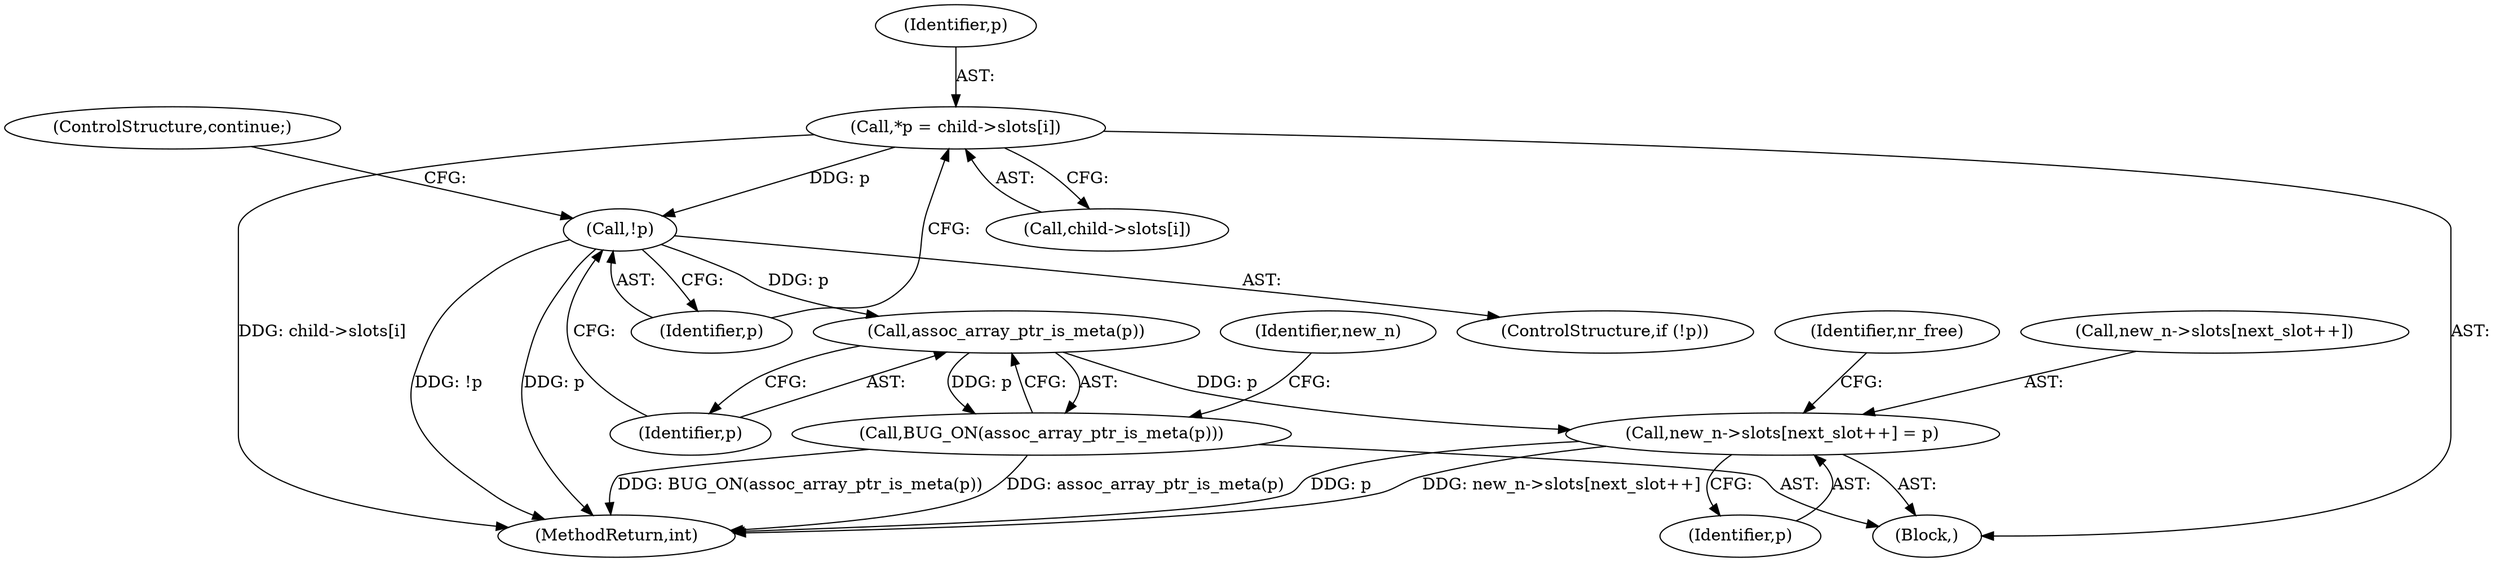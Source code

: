 digraph "0_linux_95389b08d93d5c06ec63ab49bd732b0069b7c35e@array" {
"1000523" [label="(Call,*p = child->slots[i])"];
"1000531" [label="(Call,!p)"];
"1000535" [label="(Call,assoc_array_ptr_is_meta(p))"];
"1000534" [label="(Call,BUG_ON(assoc_array_ptr_is_meta(p)))"];
"1000549" [label="(Call,new_n->slots[next_slot++] = p)"];
"1000525" [label="(Call,child->slots[i])"];
"1000530" [label="(ControlStructure,if (!p))"];
"1000536" [label="(Identifier,p)"];
"1000556" [label="(Identifier,p)"];
"1000558" [label="(Identifier,nr_free)"];
"1000878" [label="(MethodReturn,int)"];
"1000532" [label="(Identifier,p)"];
"1000549" [label="(Call,new_n->slots[next_slot++] = p)"];
"1000534" [label="(Call,BUG_ON(assoc_array_ptr_is_meta(p)))"];
"1000521" [label="(Block,)"];
"1000523" [label="(Call,*p = child->slots[i])"];
"1000535" [label="(Call,assoc_array_ptr_is_meta(p))"];
"1000524" [label="(Identifier,p)"];
"1000540" [label="(Identifier,new_n)"];
"1000531" [label="(Call,!p)"];
"1000550" [label="(Call,new_n->slots[next_slot++])"];
"1000533" [label="(ControlStructure,continue;)"];
"1000523" -> "1000521"  [label="AST: "];
"1000523" -> "1000525"  [label="CFG: "];
"1000524" -> "1000523"  [label="AST: "];
"1000525" -> "1000523"  [label="AST: "];
"1000532" -> "1000523"  [label="CFG: "];
"1000523" -> "1000878"  [label="DDG: child->slots[i]"];
"1000523" -> "1000531"  [label="DDG: p"];
"1000531" -> "1000530"  [label="AST: "];
"1000531" -> "1000532"  [label="CFG: "];
"1000532" -> "1000531"  [label="AST: "];
"1000533" -> "1000531"  [label="CFG: "];
"1000536" -> "1000531"  [label="CFG: "];
"1000531" -> "1000878"  [label="DDG: !p"];
"1000531" -> "1000878"  [label="DDG: p"];
"1000531" -> "1000535"  [label="DDG: p"];
"1000535" -> "1000534"  [label="AST: "];
"1000535" -> "1000536"  [label="CFG: "];
"1000536" -> "1000535"  [label="AST: "];
"1000534" -> "1000535"  [label="CFG: "];
"1000535" -> "1000534"  [label="DDG: p"];
"1000535" -> "1000549"  [label="DDG: p"];
"1000534" -> "1000521"  [label="AST: "];
"1000540" -> "1000534"  [label="CFG: "];
"1000534" -> "1000878"  [label="DDG: BUG_ON(assoc_array_ptr_is_meta(p))"];
"1000534" -> "1000878"  [label="DDG: assoc_array_ptr_is_meta(p)"];
"1000549" -> "1000521"  [label="AST: "];
"1000549" -> "1000556"  [label="CFG: "];
"1000550" -> "1000549"  [label="AST: "];
"1000556" -> "1000549"  [label="AST: "];
"1000558" -> "1000549"  [label="CFG: "];
"1000549" -> "1000878"  [label="DDG: new_n->slots[next_slot++]"];
"1000549" -> "1000878"  [label="DDG: p"];
}
